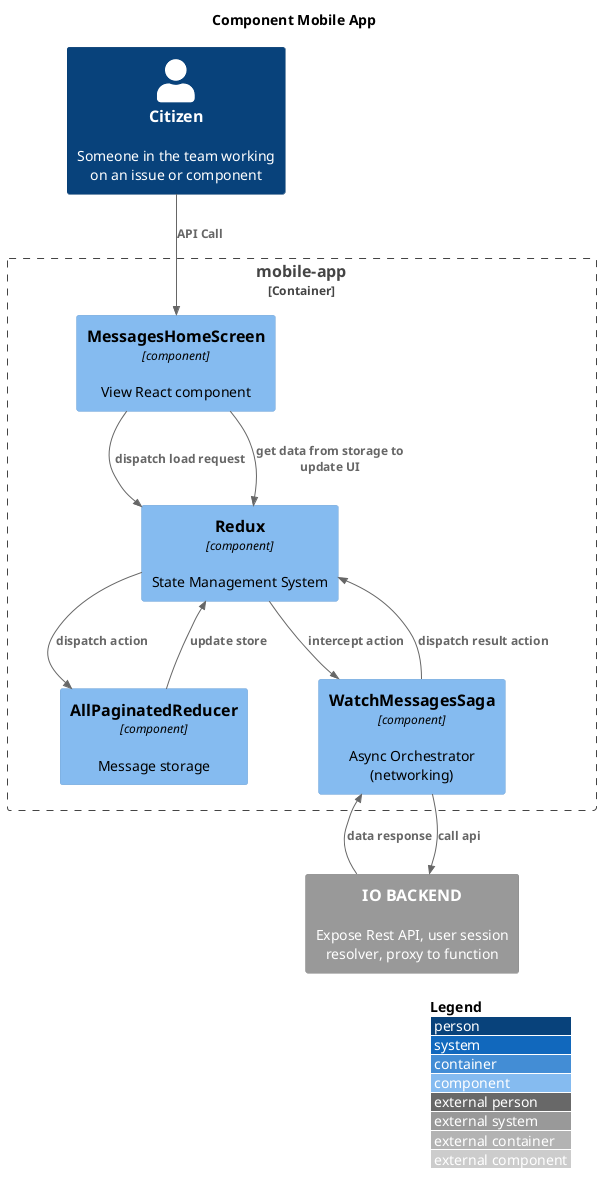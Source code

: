 @startuml mobile-app

!include <C4/C4_Context>
!include <C4/C4_Container>
!include <C4/C4_Component>

LAYOUT_WITH_LEGEND()

title Component Mobile App

Person(customer, Citizen, "Someone in the team working on an issue or component")

System_Ext(io_backend, "IO BACKEND", "Expose Rest API, user session resolver, proxy to function")

Container_Boundary(mobile_app, "mobile-app") {
    Component(msgs_home_screen, "MessagesHomeScreen", "component", "View React component")
    Component(redux, "Redux", "component", "State Management System")
    Component(all_paginated_reducer, "AllPaginatedReducer", "component", "Message storage")
    Component(watch_msgs_saga, "WatchMessagesSaga", "component", "Async Orchestrator (networking)")

    Rel(msgs_home_screen, redux, "dispatch load request")
    Rel(msgs_home_screen, redux, "get data from storage to update UI")

    Rel(redux, all_paginated_reducer, "dispatch action")
    Rel(all_paginated_reducer, redux, "update store")

    Rel(redux, watch_msgs_saga, "intercept action")
    Rel(watch_msgs_saga, redux, "dispatch result action")

}

Rel(customer, msgs_home_screen, "API Call")
Rel(io_backend, watch_msgs_saga, "data response")
Rel(watch_msgs_saga, io_backend, "call api")

@enduml
